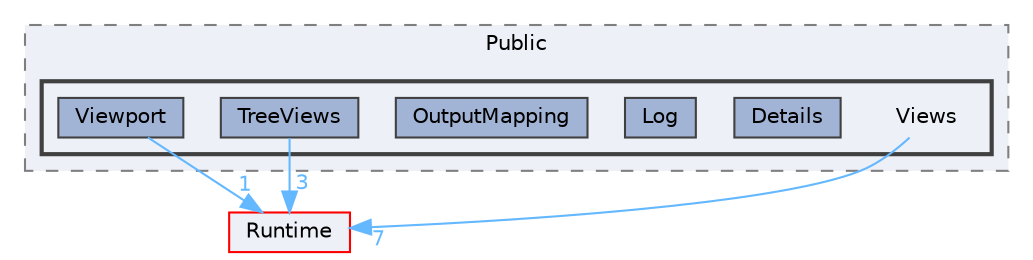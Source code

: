 digraph "Views"
{
 // INTERACTIVE_SVG=YES
 // LATEX_PDF_SIZE
  bgcolor="transparent";
  edge [fontname=Helvetica,fontsize=10,labelfontname=Helvetica,labelfontsize=10];
  node [fontname=Helvetica,fontsize=10,shape=box,height=0.2,width=0.4];
  compound=true
  subgraph clusterdir_9b2c43184c2c898e41a81135297ee75d {
    graph [ bgcolor="#edf0f7", pencolor="grey50", label="Public", fontname=Helvetica,fontsize=10 style="filled,dashed", URL="dir_9b2c43184c2c898e41a81135297ee75d.html",tooltip=""]
  subgraph clusterdir_3eb5990364da29ecf44a9a045d460e58 {
    graph [ bgcolor="#edf0f7", pencolor="grey25", label="", fontname=Helvetica,fontsize=10 style="filled,bold", URL="dir_3eb5990364da29ecf44a9a045d460e58.html",tooltip=""]
    dir_3eb5990364da29ecf44a9a045d460e58 [shape=plaintext, label="Views"];
  dir_53e8399ac5e54c21a701783c8a98bc71 [label="Details", fillcolor="#a2b4d6", color="grey25", style="filled", URL="dir_53e8399ac5e54c21a701783c8a98bc71.html",tooltip=""];
  dir_9886a78bf281ef1690eed4d3172a3baf [label="Log", fillcolor="#a2b4d6", color="grey25", style="filled", URL="dir_9886a78bf281ef1690eed4d3172a3baf.html",tooltip=""];
  dir_6b2a66e06d3b8e6b20f9e5fe8da0c7f1 [label="OutputMapping", fillcolor="#a2b4d6", color="grey25", style="filled", URL="dir_6b2a66e06d3b8e6b20f9e5fe8da0c7f1.html",tooltip=""];
  dir_ee9c1544f76f7abcf69df9175e64070d [label="TreeViews", fillcolor="#a2b4d6", color="grey25", style="filled", URL="dir_ee9c1544f76f7abcf69df9175e64070d.html",tooltip=""];
  dir_27b1f2b631ba8f15b142e5d0005e0479 [label="Viewport", fillcolor="#a2b4d6", color="grey25", style="filled", URL="dir_27b1f2b631ba8f15b142e5d0005e0479.html",tooltip=""];
  }
  }
  dir_7536b172fbd480bfd146a1b1acd6856b [label="Runtime", fillcolor="#edf0f7", color="red", style="filled", URL="dir_7536b172fbd480bfd146a1b1acd6856b.html",tooltip=""];
  dir_3eb5990364da29ecf44a9a045d460e58->dir_7536b172fbd480bfd146a1b1acd6856b [headlabel="7", labeldistance=1.5 headhref="dir_001257_000984.html" href="dir_001257_000984.html" color="steelblue1" fontcolor="steelblue1"];
  dir_ee9c1544f76f7abcf69df9175e64070d->dir_7536b172fbd480bfd146a1b1acd6856b [headlabel="3", labeldistance=1.5 headhref="dir_001217_000984.html" href="dir_001217_000984.html" color="steelblue1" fontcolor="steelblue1"];
  dir_27b1f2b631ba8f15b142e5d0005e0479->dir_7536b172fbd480bfd146a1b1acd6856b [headlabel="1", labeldistance=1.5 headhref="dir_001255_000984.html" href="dir_001255_000984.html" color="steelblue1" fontcolor="steelblue1"];
}
